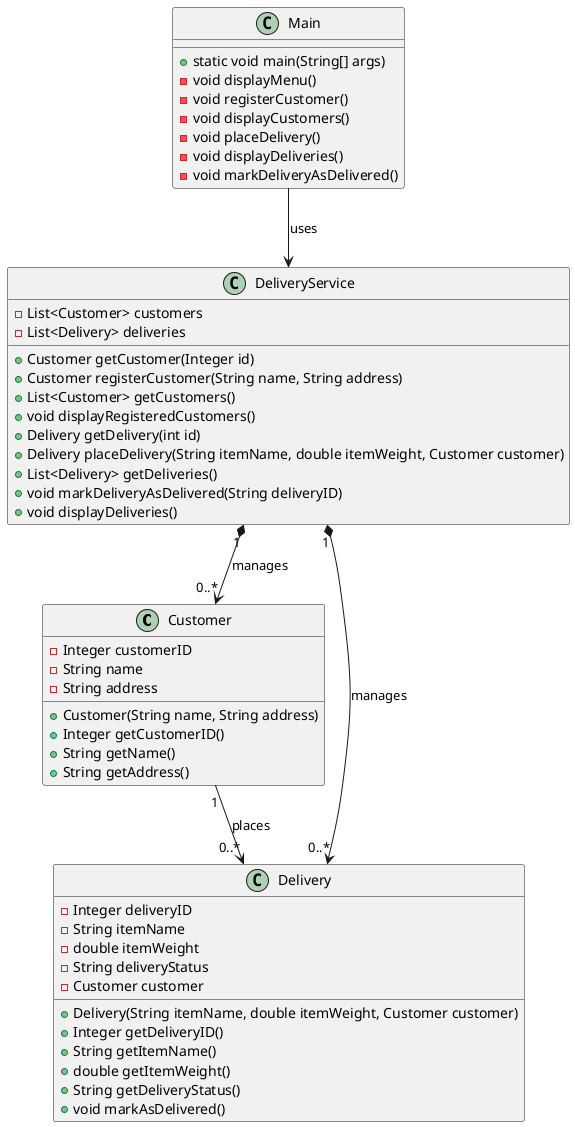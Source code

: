 @startuml
class Customer {
  -Integer customerID
  -String name
  -String address
  +Customer(String name, String address)
  +Integer getCustomerID()
  +String getName()
  +String getAddress()
}

class Delivery {
  -Integer deliveryID
  -String itemName
  -double itemWeight
  -String deliveryStatus
  -Customer customer
  +Delivery(String itemName, double itemWeight, Customer customer)
  +Integer getDeliveryID()
  +String getItemName()
  +double getItemWeight()
  +String getDeliveryStatus()
  +void markAsDelivered()
}

class DeliveryService {
  -List<Customer> customers
  -List<Delivery> deliveries
  +Customer getCustomer(Integer id)
  +Customer registerCustomer(String name, String address)
  +List<Customer> getCustomers()
  +void displayRegisteredCustomers()
  +Delivery getDelivery(int id)
  +Delivery placeDelivery(String itemName, double itemWeight, Customer customer)
  +List<Delivery> getDeliveries()
  +void markDeliveryAsDelivered(String deliveryID)
  +void displayDeliveries()

}

class Main {
  +static void main(String[] args)
  -void displayMenu()
  -void registerCustomer()
  -void displayCustomers()
  -void placeDelivery()
  -void displayDeliveries()
  -void markDeliveryAsDelivered()
}

Customer "1" --> "0..*" Delivery : "places"
DeliveryService "1" *--> "0..*" Customer : "manages"
DeliveryService "1" *--> "0..*" Delivery : "manages"
Main --> DeliveryService : "uses"
@enduml
